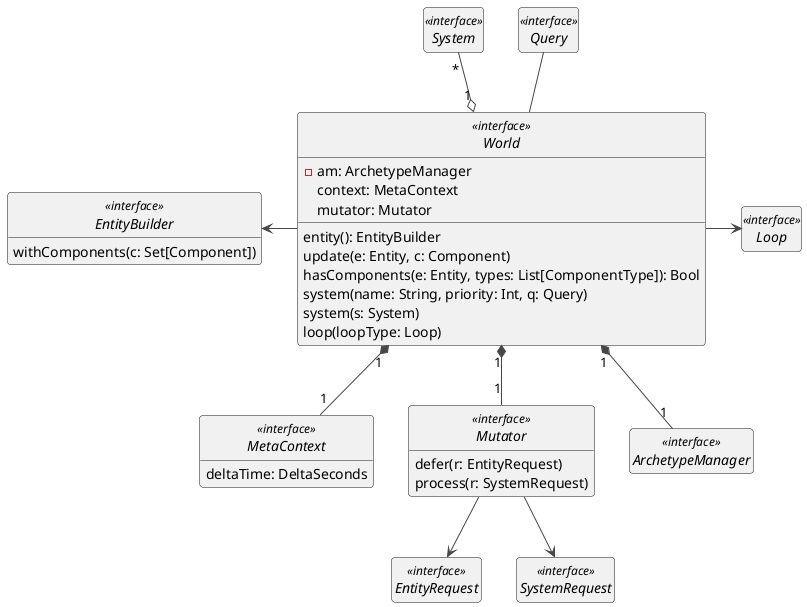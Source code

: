 @startuml

!theme vibrant

interface World <<interface>> {
  -am: ArchetypeManager
  context: MetaContext
  mutator: Mutator
  entity(): EntityBuilder 
  update(e: Entity, c: Component)
  hasComponents(e: Entity, types: List[ComponentType]): Bool
  system(name: String, priority: Int, q: Query)
  system(s: System)
  loop(loopType: Loop)
}

interface Loop <<interface>>

interface MetaContext <<interface>> {
  deltaTime: DeltaSeconds
}

interface Mutator <<interface>> {
  defer(r: EntityRequest)
  process(r: SystemRequest)
}

interface EntityRequest <<interface>>
interface SystemRequest <<interface>>

interface ArchetypeManager <<interface>>

interface System <<interface>>

interface EntityBuilder <<interface>> {
  withComponents(c: Set[Component])
}

interface Query <<interface>>

World "1" *-- "1" MetaContext
World "1" *-- "1" Mutator
World "1" *-- "1" ArchetypeManager
World -> Loop
EntityBuilder <- World
Mutator --> EntityRequest
Mutator --> SystemRequest 
System "*" --o "1" World
Query -- World

hide interface circle
hide empty members

@enduml